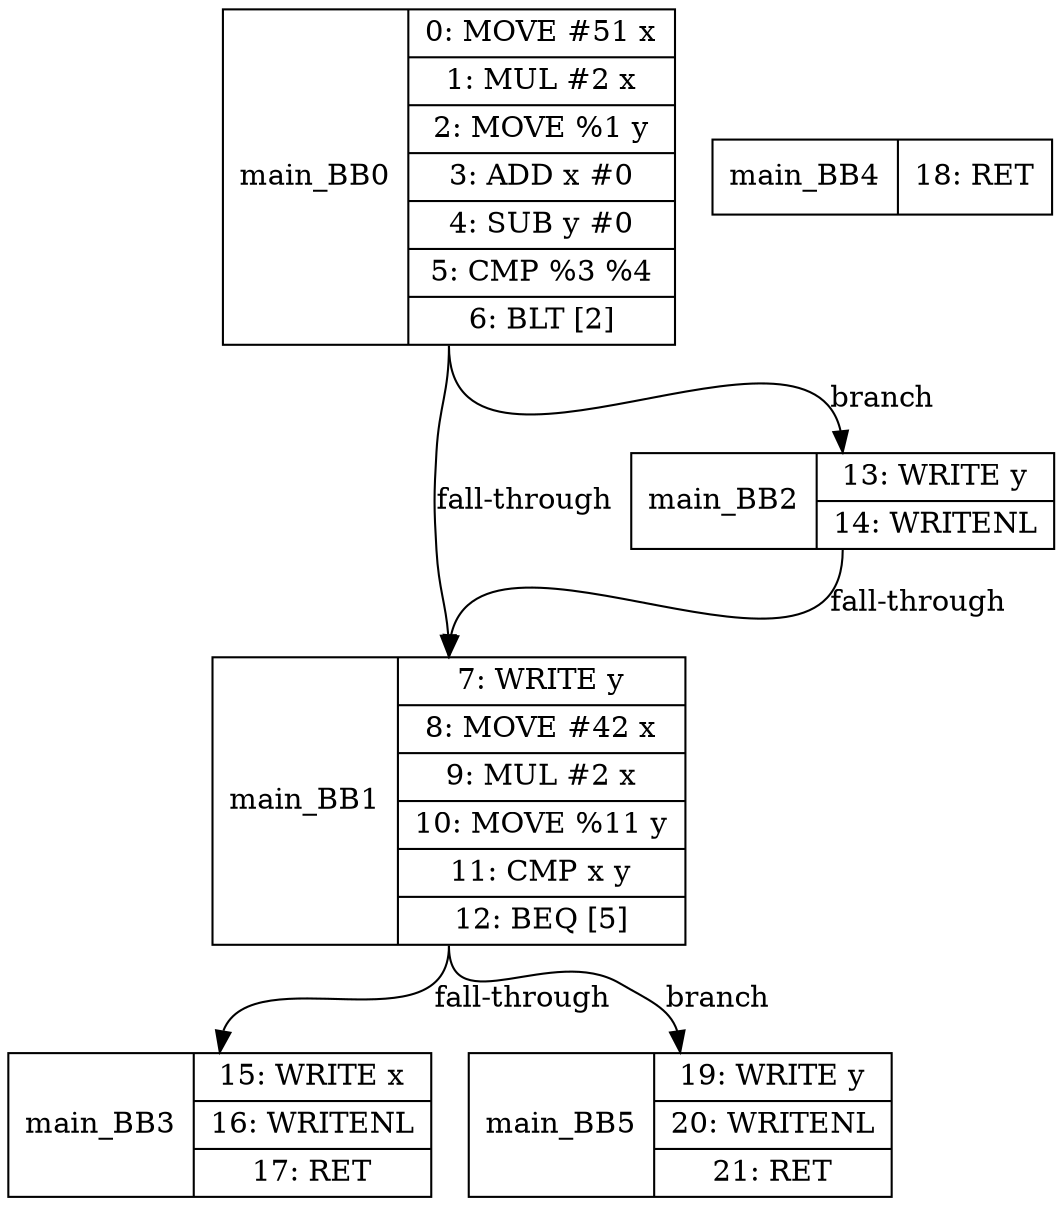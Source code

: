 diGraph G { 
main_BB0 [shape=record, label="<b>main_BB0| {0: MOVE #51 x|1: MUL #2 x|2: MOVE %1 y|3: ADD x #0|4: SUB y #0|5: CMP %3 %4|6: BLT [2]}"];
main_BB1 [shape=record, label="<b>main_BB1| {7: WRITE y|8: MOVE #42 x|9: MUL #2 x|10: MOVE %11 y|11: CMP x y|12: BEQ [5]}"];
main_BB2 [shape=record, label="<b>main_BB2| {13: WRITE y|14: WRITENL }"];
main_BB3 [shape=record, label="<b>main_BB3| {15: WRITE x|16: WRITENL |17: RET }"];
main_BB4 [shape=record, label="<b>main_BB4| {18: RET }"];
main_BB5 [shape=record, label="<b>main_BB5| {19: WRITE y|20: WRITENL |21: RET }"];

main_BB0:s -> main_BB1:n [label="fall-through"];
main_BB0:s -> main_BB2:n [label="branch"];
main_BB1:s -> main_BB3:n [label="fall-through"];
main_BB1:s -> main_BB5:n [label="branch"];
main_BB2:s -> main_BB1:n [label="fall-through"];


}